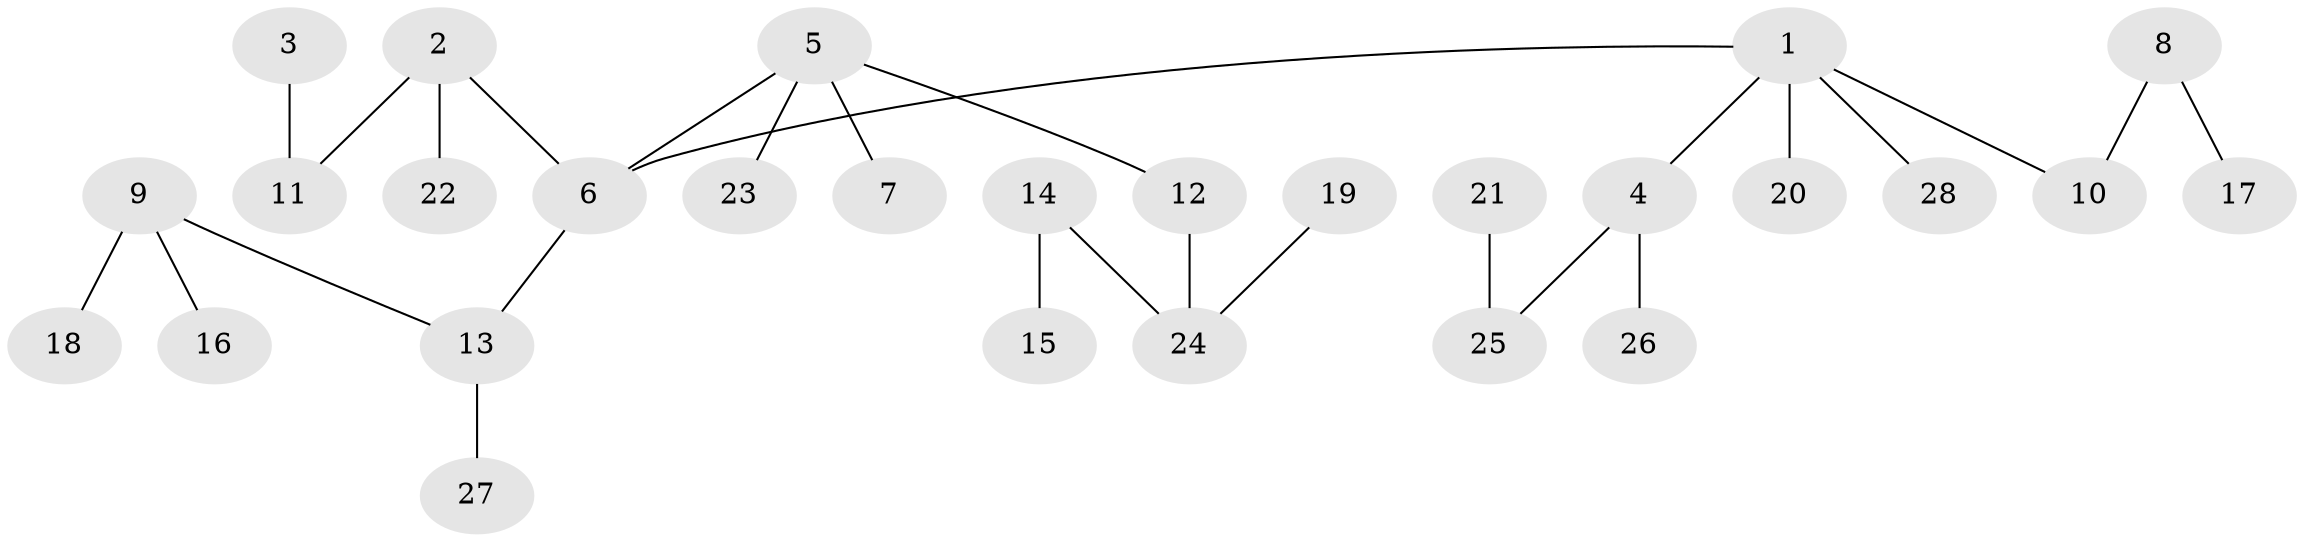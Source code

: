 // original degree distribution, {3: 0.11538461538461539, 5: 0.038461538461538464, 4: 0.09615384615384616, 2: 0.28846153846153844, 1: 0.46153846153846156}
// Generated by graph-tools (version 1.1) at 2025/02/03/09/25 03:02:29]
// undirected, 28 vertices, 27 edges
graph export_dot {
graph [start="1"]
  node [color=gray90,style=filled];
  1;
  2;
  3;
  4;
  5;
  6;
  7;
  8;
  9;
  10;
  11;
  12;
  13;
  14;
  15;
  16;
  17;
  18;
  19;
  20;
  21;
  22;
  23;
  24;
  25;
  26;
  27;
  28;
  1 -- 4 [weight=1.0];
  1 -- 6 [weight=1.0];
  1 -- 10 [weight=1.0];
  1 -- 20 [weight=1.0];
  1 -- 28 [weight=1.0];
  2 -- 6 [weight=1.0];
  2 -- 11 [weight=1.0];
  2 -- 22 [weight=1.0];
  3 -- 11 [weight=1.0];
  4 -- 25 [weight=1.0];
  4 -- 26 [weight=1.0];
  5 -- 6 [weight=1.0];
  5 -- 7 [weight=1.0];
  5 -- 12 [weight=1.0];
  5 -- 23 [weight=1.0];
  6 -- 13 [weight=1.0];
  8 -- 10 [weight=1.0];
  8 -- 17 [weight=1.0];
  9 -- 13 [weight=1.0];
  9 -- 16 [weight=1.0];
  9 -- 18 [weight=1.0];
  12 -- 24 [weight=1.0];
  13 -- 27 [weight=1.0];
  14 -- 15 [weight=1.0];
  14 -- 24 [weight=1.0];
  19 -- 24 [weight=1.0];
  21 -- 25 [weight=1.0];
}
